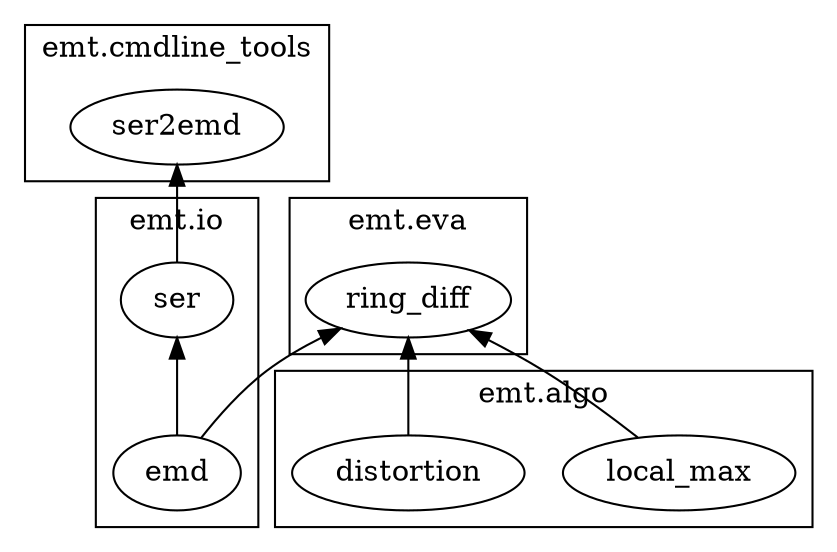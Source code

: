 digraph modules {
    rankdir = BT;
    labelloc = "b";

    subgraph "cluster_emt.io"{
    label = "emt.io";
    
    "emt.io.emd" [label="emd"];
    
    "emt.io.ser" [label="ser"];

    
    }
    
    subgraph "cluster_emt.algo"{
    label = "emt.algo";
    
    "emt.algo.local_max" [label="local_max"];
    "emt.algo.distortion" [label="distortion"];
    
    }
    
    subgraph "cluster_emt.eva"{
    label = "emt.eva";
    
    "emt.eva.ring_diff" [label="ring_diff"];

    
    }
    
    subgraph "cluster_emt.cmdline_tools" {
    label = "emt.cmdline_tools";
    
    "emt.cmdline_tools.ser2emd" [label="ser2emd"];

    }
    
    "emt.io.emd" -> "emt.io.ser";
    
    "emt.algo.local_max" -> "emt.eva.ring_diff";
    "emt.algo.distortion" -> "emt.eva.ring_diff";
    "emt.io.emd" -> "emt.eva.ring_diff";
    
    "emt.io.ser" -> "emt.cmdline_tools.ser2emd";
}
